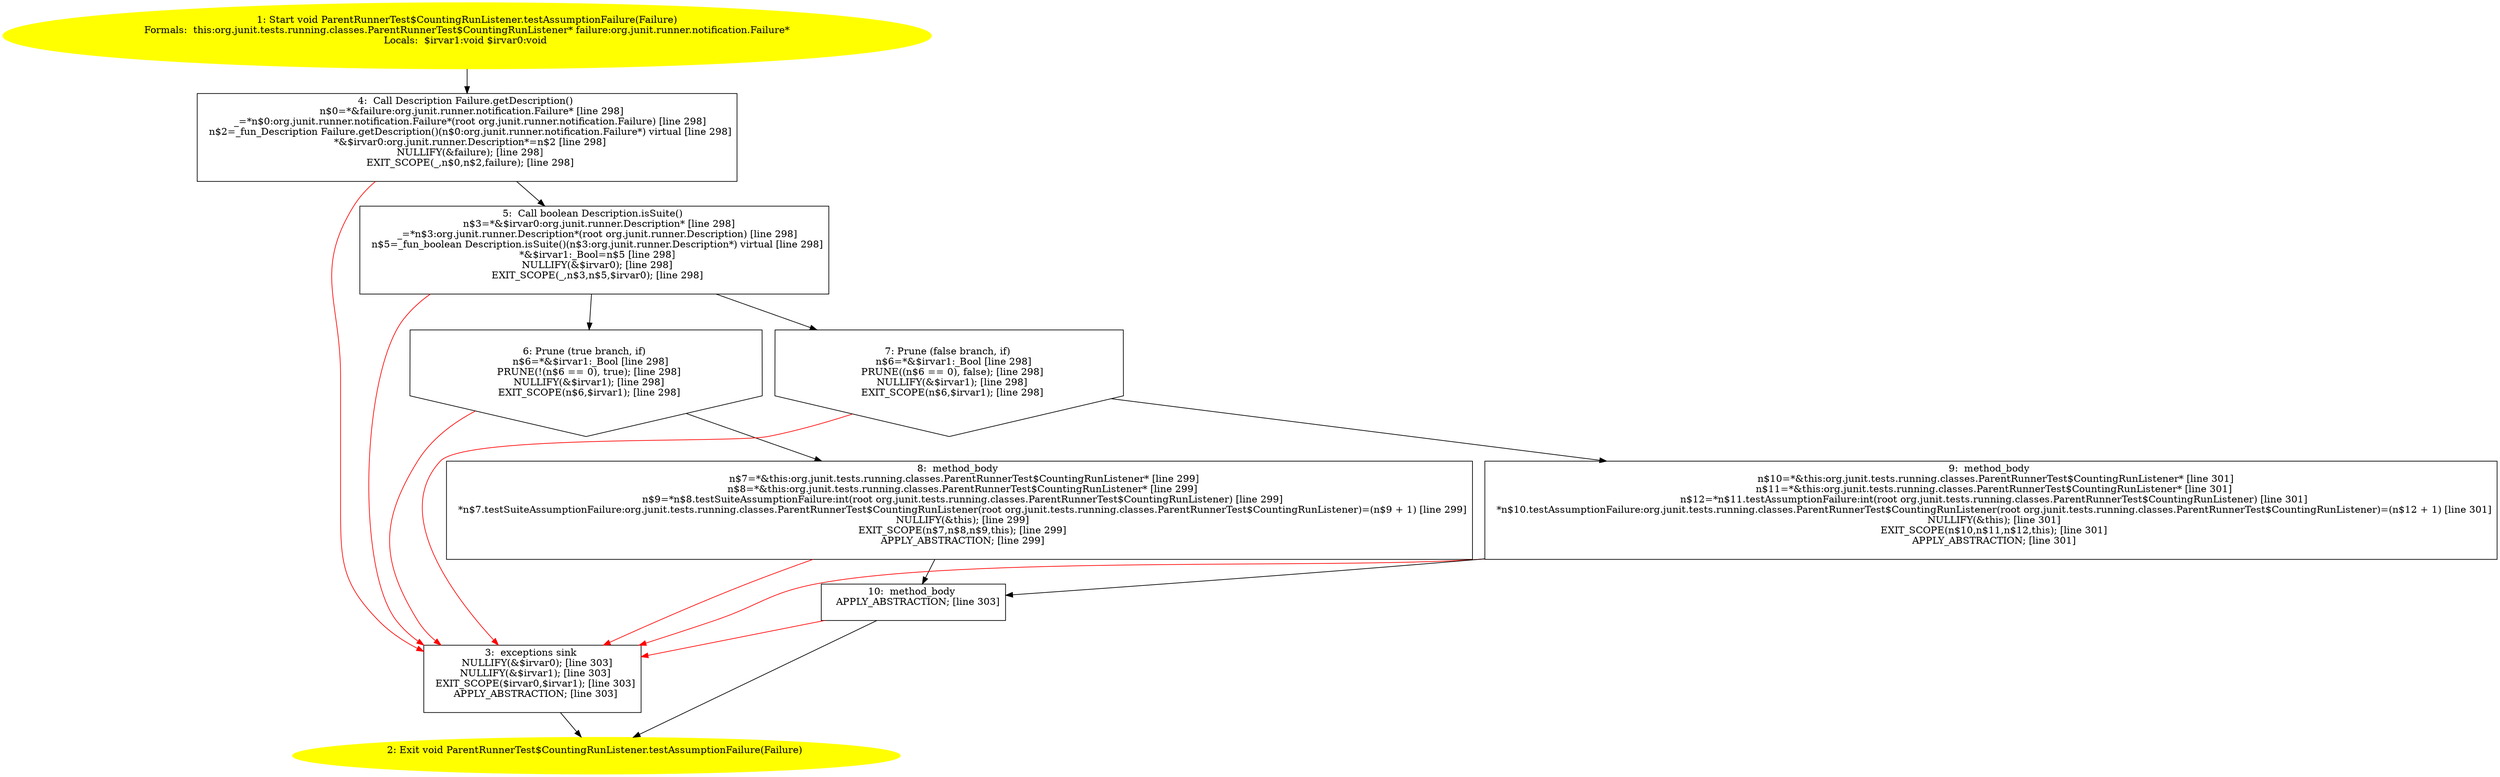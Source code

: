/* @generated */
digraph cfg {
"org.junit.tests.running.classes.ParentRunnerTest$CountingRunListener.testAssumptionFailure(org.junit.d5d2eadb07d5b8deb6907e27e7e3f4f2_1" [label="1: Start void ParentRunnerTest$CountingRunListener.testAssumptionFailure(Failure)\nFormals:  this:org.junit.tests.running.classes.ParentRunnerTest$CountingRunListener* failure:org.junit.runner.notification.Failure*\nLocals:  $irvar1:void $irvar0:void \n  " color=yellow style=filled]
	

	 "org.junit.tests.running.classes.ParentRunnerTest$CountingRunListener.testAssumptionFailure(org.junit.d5d2eadb07d5b8deb6907e27e7e3f4f2_1" -> "org.junit.tests.running.classes.ParentRunnerTest$CountingRunListener.testAssumptionFailure(org.junit.d5d2eadb07d5b8deb6907e27e7e3f4f2_4" ;
"org.junit.tests.running.classes.ParentRunnerTest$CountingRunListener.testAssumptionFailure(org.junit.d5d2eadb07d5b8deb6907e27e7e3f4f2_2" [label="2: Exit void ParentRunnerTest$CountingRunListener.testAssumptionFailure(Failure) \n  " color=yellow style=filled]
	

"org.junit.tests.running.classes.ParentRunnerTest$CountingRunListener.testAssumptionFailure(org.junit.d5d2eadb07d5b8deb6907e27e7e3f4f2_3" [label="3:  exceptions sink \n   NULLIFY(&$irvar0); [line 303]\n  NULLIFY(&$irvar1); [line 303]\n  EXIT_SCOPE($irvar0,$irvar1); [line 303]\n  APPLY_ABSTRACTION; [line 303]\n " shape="box"]
	

	 "org.junit.tests.running.classes.ParentRunnerTest$CountingRunListener.testAssumptionFailure(org.junit.d5d2eadb07d5b8deb6907e27e7e3f4f2_3" -> "org.junit.tests.running.classes.ParentRunnerTest$CountingRunListener.testAssumptionFailure(org.junit.d5d2eadb07d5b8deb6907e27e7e3f4f2_2" ;
"org.junit.tests.running.classes.ParentRunnerTest$CountingRunListener.testAssumptionFailure(org.junit.d5d2eadb07d5b8deb6907e27e7e3f4f2_4" [label="4:  Call Description Failure.getDescription() \n   n$0=*&failure:org.junit.runner.notification.Failure* [line 298]\n  _=*n$0:org.junit.runner.notification.Failure*(root org.junit.runner.notification.Failure) [line 298]\n  n$2=_fun_Description Failure.getDescription()(n$0:org.junit.runner.notification.Failure*) virtual [line 298]\n  *&$irvar0:org.junit.runner.Description*=n$2 [line 298]\n  NULLIFY(&failure); [line 298]\n  EXIT_SCOPE(_,n$0,n$2,failure); [line 298]\n " shape="box"]
	

	 "org.junit.tests.running.classes.ParentRunnerTest$CountingRunListener.testAssumptionFailure(org.junit.d5d2eadb07d5b8deb6907e27e7e3f4f2_4" -> "org.junit.tests.running.classes.ParentRunnerTest$CountingRunListener.testAssumptionFailure(org.junit.d5d2eadb07d5b8deb6907e27e7e3f4f2_5" ;
	 "org.junit.tests.running.classes.ParentRunnerTest$CountingRunListener.testAssumptionFailure(org.junit.d5d2eadb07d5b8deb6907e27e7e3f4f2_4" -> "org.junit.tests.running.classes.ParentRunnerTest$CountingRunListener.testAssumptionFailure(org.junit.d5d2eadb07d5b8deb6907e27e7e3f4f2_3" [color="red" ];
"org.junit.tests.running.classes.ParentRunnerTest$CountingRunListener.testAssumptionFailure(org.junit.d5d2eadb07d5b8deb6907e27e7e3f4f2_5" [label="5:  Call boolean Description.isSuite() \n   n$3=*&$irvar0:org.junit.runner.Description* [line 298]\n  _=*n$3:org.junit.runner.Description*(root org.junit.runner.Description) [line 298]\n  n$5=_fun_boolean Description.isSuite()(n$3:org.junit.runner.Description*) virtual [line 298]\n  *&$irvar1:_Bool=n$5 [line 298]\n  NULLIFY(&$irvar0); [line 298]\n  EXIT_SCOPE(_,n$3,n$5,$irvar0); [line 298]\n " shape="box"]
	

	 "org.junit.tests.running.classes.ParentRunnerTest$CountingRunListener.testAssumptionFailure(org.junit.d5d2eadb07d5b8deb6907e27e7e3f4f2_5" -> "org.junit.tests.running.classes.ParentRunnerTest$CountingRunListener.testAssumptionFailure(org.junit.d5d2eadb07d5b8deb6907e27e7e3f4f2_6" ;
	 "org.junit.tests.running.classes.ParentRunnerTest$CountingRunListener.testAssumptionFailure(org.junit.d5d2eadb07d5b8deb6907e27e7e3f4f2_5" -> "org.junit.tests.running.classes.ParentRunnerTest$CountingRunListener.testAssumptionFailure(org.junit.d5d2eadb07d5b8deb6907e27e7e3f4f2_7" ;
	 "org.junit.tests.running.classes.ParentRunnerTest$CountingRunListener.testAssumptionFailure(org.junit.d5d2eadb07d5b8deb6907e27e7e3f4f2_5" -> "org.junit.tests.running.classes.ParentRunnerTest$CountingRunListener.testAssumptionFailure(org.junit.d5d2eadb07d5b8deb6907e27e7e3f4f2_3" [color="red" ];
"org.junit.tests.running.classes.ParentRunnerTest$CountingRunListener.testAssumptionFailure(org.junit.d5d2eadb07d5b8deb6907e27e7e3f4f2_6" [label="6: Prune (true branch, if) \n   n$6=*&$irvar1:_Bool [line 298]\n  PRUNE(!(n$6 == 0), true); [line 298]\n  NULLIFY(&$irvar1); [line 298]\n  EXIT_SCOPE(n$6,$irvar1); [line 298]\n " shape="invhouse"]
	

	 "org.junit.tests.running.classes.ParentRunnerTest$CountingRunListener.testAssumptionFailure(org.junit.d5d2eadb07d5b8deb6907e27e7e3f4f2_6" -> "org.junit.tests.running.classes.ParentRunnerTest$CountingRunListener.testAssumptionFailure(org.junit.d5d2eadb07d5b8deb6907e27e7e3f4f2_8" ;
	 "org.junit.tests.running.classes.ParentRunnerTest$CountingRunListener.testAssumptionFailure(org.junit.d5d2eadb07d5b8deb6907e27e7e3f4f2_6" -> "org.junit.tests.running.classes.ParentRunnerTest$CountingRunListener.testAssumptionFailure(org.junit.d5d2eadb07d5b8deb6907e27e7e3f4f2_3" [color="red" ];
"org.junit.tests.running.classes.ParentRunnerTest$CountingRunListener.testAssumptionFailure(org.junit.d5d2eadb07d5b8deb6907e27e7e3f4f2_7" [label="7: Prune (false branch, if) \n   n$6=*&$irvar1:_Bool [line 298]\n  PRUNE((n$6 == 0), false); [line 298]\n  NULLIFY(&$irvar1); [line 298]\n  EXIT_SCOPE(n$6,$irvar1); [line 298]\n " shape="invhouse"]
	

	 "org.junit.tests.running.classes.ParentRunnerTest$CountingRunListener.testAssumptionFailure(org.junit.d5d2eadb07d5b8deb6907e27e7e3f4f2_7" -> "org.junit.tests.running.classes.ParentRunnerTest$CountingRunListener.testAssumptionFailure(org.junit.d5d2eadb07d5b8deb6907e27e7e3f4f2_9" ;
	 "org.junit.tests.running.classes.ParentRunnerTest$CountingRunListener.testAssumptionFailure(org.junit.d5d2eadb07d5b8deb6907e27e7e3f4f2_7" -> "org.junit.tests.running.classes.ParentRunnerTest$CountingRunListener.testAssumptionFailure(org.junit.d5d2eadb07d5b8deb6907e27e7e3f4f2_3" [color="red" ];
"org.junit.tests.running.classes.ParentRunnerTest$CountingRunListener.testAssumptionFailure(org.junit.d5d2eadb07d5b8deb6907e27e7e3f4f2_8" [label="8:  method_body \n   n$7=*&this:org.junit.tests.running.classes.ParentRunnerTest$CountingRunListener* [line 299]\n  n$8=*&this:org.junit.tests.running.classes.ParentRunnerTest$CountingRunListener* [line 299]\n  n$9=*n$8.testSuiteAssumptionFailure:int(root org.junit.tests.running.classes.ParentRunnerTest$CountingRunListener) [line 299]\n  *n$7.testSuiteAssumptionFailure:org.junit.tests.running.classes.ParentRunnerTest$CountingRunListener(root org.junit.tests.running.classes.ParentRunnerTest$CountingRunListener)=(n$9 + 1) [line 299]\n  NULLIFY(&this); [line 299]\n  EXIT_SCOPE(n$7,n$8,n$9,this); [line 299]\n  APPLY_ABSTRACTION; [line 299]\n " shape="box"]
	

	 "org.junit.tests.running.classes.ParentRunnerTest$CountingRunListener.testAssumptionFailure(org.junit.d5d2eadb07d5b8deb6907e27e7e3f4f2_8" -> "org.junit.tests.running.classes.ParentRunnerTest$CountingRunListener.testAssumptionFailure(org.junit.d5d2eadb07d5b8deb6907e27e7e3f4f2_10" ;
	 "org.junit.tests.running.classes.ParentRunnerTest$CountingRunListener.testAssumptionFailure(org.junit.d5d2eadb07d5b8deb6907e27e7e3f4f2_8" -> "org.junit.tests.running.classes.ParentRunnerTest$CountingRunListener.testAssumptionFailure(org.junit.d5d2eadb07d5b8deb6907e27e7e3f4f2_3" [color="red" ];
"org.junit.tests.running.classes.ParentRunnerTest$CountingRunListener.testAssumptionFailure(org.junit.d5d2eadb07d5b8deb6907e27e7e3f4f2_9" [label="9:  method_body \n   n$10=*&this:org.junit.tests.running.classes.ParentRunnerTest$CountingRunListener* [line 301]\n  n$11=*&this:org.junit.tests.running.classes.ParentRunnerTest$CountingRunListener* [line 301]\n  n$12=*n$11.testAssumptionFailure:int(root org.junit.tests.running.classes.ParentRunnerTest$CountingRunListener) [line 301]\n  *n$10.testAssumptionFailure:org.junit.tests.running.classes.ParentRunnerTest$CountingRunListener(root org.junit.tests.running.classes.ParentRunnerTest$CountingRunListener)=(n$12 + 1) [line 301]\n  NULLIFY(&this); [line 301]\n  EXIT_SCOPE(n$10,n$11,n$12,this); [line 301]\n  APPLY_ABSTRACTION; [line 301]\n " shape="box"]
	

	 "org.junit.tests.running.classes.ParentRunnerTest$CountingRunListener.testAssumptionFailure(org.junit.d5d2eadb07d5b8deb6907e27e7e3f4f2_9" -> "org.junit.tests.running.classes.ParentRunnerTest$CountingRunListener.testAssumptionFailure(org.junit.d5d2eadb07d5b8deb6907e27e7e3f4f2_10" ;
	 "org.junit.tests.running.classes.ParentRunnerTest$CountingRunListener.testAssumptionFailure(org.junit.d5d2eadb07d5b8deb6907e27e7e3f4f2_9" -> "org.junit.tests.running.classes.ParentRunnerTest$CountingRunListener.testAssumptionFailure(org.junit.d5d2eadb07d5b8deb6907e27e7e3f4f2_3" [color="red" ];
"org.junit.tests.running.classes.ParentRunnerTest$CountingRunListener.testAssumptionFailure(org.junit.d5d2eadb07d5b8deb6907e27e7e3f4f2_10" [label="10:  method_body \n   APPLY_ABSTRACTION; [line 303]\n " shape="box"]
	

	 "org.junit.tests.running.classes.ParentRunnerTest$CountingRunListener.testAssumptionFailure(org.junit.d5d2eadb07d5b8deb6907e27e7e3f4f2_10" -> "org.junit.tests.running.classes.ParentRunnerTest$CountingRunListener.testAssumptionFailure(org.junit.d5d2eadb07d5b8deb6907e27e7e3f4f2_2" ;
	 "org.junit.tests.running.classes.ParentRunnerTest$CountingRunListener.testAssumptionFailure(org.junit.d5d2eadb07d5b8deb6907e27e7e3f4f2_10" -> "org.junit.tests.running.classes.ParentRunnerTest$CountingRunListener.testAssumptionFailure(org.junit.d5d2eadb07d5b8deb6907e27e7e3f4f2_3" [color="red" ];
}
